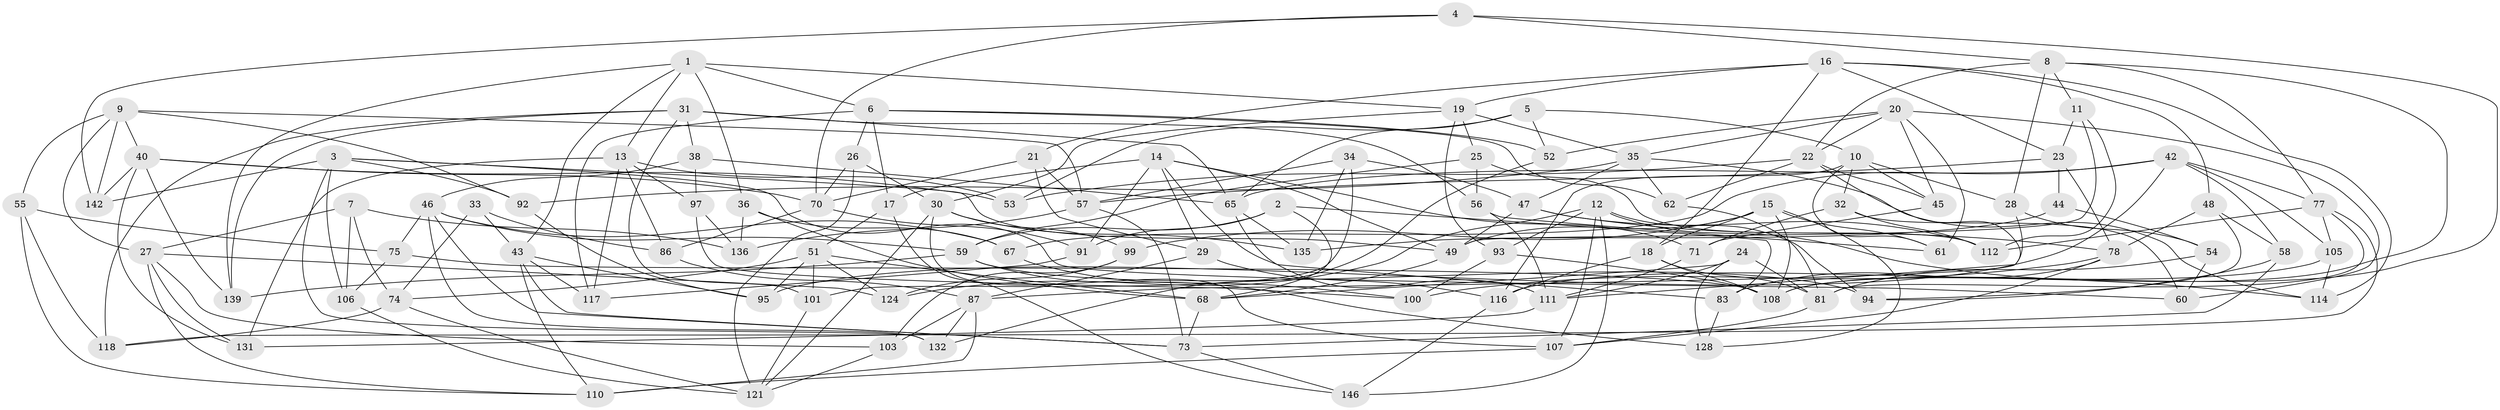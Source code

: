 // original degree distribution, {4: 1.0}
// Generated by graph-tools (version 1.1) at 2025/11/02/27/25 16:11:49]
// undirected, 103 vertices, 246 edges
graph export_dot {
graph [start="1"]
  node [color=gray90,style=filled];
  1 [super="+39"];
  2;
  3 [super="+98"];
  4;
  5;
  6 [super="+104"];
  7;
  8 [super="+143"];
  9 [super="+79"];
  10 [super="+64"];
  11;
  12 [super="+80"];
  13 [super="+109"];
  14 [super="+148"];
  15 [super="+66"];
  16 [super="+120"];
  17;
  18 [super="+63"];
  19 [super="+145"];
  20 [super="+113"];
  21;
  22 [super="+129"];
  23 [super="+37"];
  24;
  25;
  26;
  27 [super="+90"];
  28;
  29;
  30 [super="+41"];
  31 [super="+89"];
  32;
  33;
  34;
  35 [super="+84"];
  36;
  38;
  40 [super="+133"];
  42 [super="+76"];
  43 [super="+122"];
  44;
  45;
  46 [super="+50"];
  47 [super="+69"];
  48;
  49 [super="+96"];
  51 [super="+72"];
  52;
  53;
  54;
  55;
  56;
  57 [super="+125"];
  58;
  59 [super="+82"];
  60;
  61;
  62;
  65 [super="+102"];
  67;
  68 [super="+137"];
  70 [super="+140"];
  71;
  73 [super="+138"];
  74 [super="+88"];
  75;
  77 [super="+141"];
  78 [super="+85"];
  81 [super="+127"];
  83;
  86;
  87 [super="+147"];
  91;
  92;
  93;
  94;
  95;
  97;
  99;
  100;
  101;
  103;
  105;
  106;
  107 [super="+119"];
  108 [super="+123"];
  110 [super="+130"];
  111 [super="+115"];
  112 [super="+144"];
  114;
  116 [super="+126"];
  117;
  118;
  121 [super="+134"];
  124;
  128;
  131;
  132;
  135;
  136;
  139;
  142;
  146;
  1 -- 36;
  1 -- 19;
  1 -- 139;
  1 -- 13;
  1 -- 6;
  1 -- 43;
  2 -- 83;
  2 -- 91;
  2 -- 59;
  2 -- 68;
  3 -- 60;
  3 -- 142;
  3 -- 92;
  3 -- 49;
  3 -- 106;
  3 -- 132;
  4 -- 142;
  4 -- 70;
  4 -- 8;
  4 -- 108;
  5 -- 53;
  5 -- 52;
  5 -- 65;
  5 -- 10;
  6 -- 62;
  6 -- 17;
  6 -- 26;
  6 -- 52;
  6 -- 117;
  7 -- 106;
  7 -- 27;
  7 -- 74;
  7 -- 136;
  8 -- 22;
  8 -- 28;
  8 -- 108;
  8 -- 11;
  8 -- 77;
  9 -- 92;
  9 -- 40;
  9 -- 142;
  9 -- 55;
  9 -- 57;
  9 -- 27;
  10 -- 61;
  10 -- 32;
  10 -- 116;
  10 -- 45;
  10 -- 28;
  11 -- 23;
  11 -- 112;
  11 -- 49;
  12 -- 114;
  12 -- 124;
  12 -- 107;
  12 -- 146;
  12 -- 93;
  12 -- 94;
  13 -- 97;
  13 -- 53;
  13 -- 86;
  13 -- 117;
  13 -- 131;
  14 -- 29;
  14 -- 91;
  14 -- 71;
  14 -- 49;
  14 -- 83;
  14 -- 17;
  15 -- 99;
  15 -- 61;
  15 -- 49;
  15 -- 128;
  15 -- 18;
  15 -- 108;
  16 -- 21;
  16 -- 19;
  16 -- 48;
  16 -- 114;
  16 -- 23;
  16 -- 18;
  17 -- 146;
  17 -- 51;
  18 -- 116 [weight=2];
  18 -- 81;
  18 -- 108;
  19 -- 93;
  19 -- 25;
  19 -- 35;
  19 -- 30;
  20 -- 52;
  20 -- 35;
  20 -- 60;
  20 -- 61;
  20 -- 45;
  20 -- 22;
  21 -- 29;
  21 -- 70;
  21 -- 57;
  22 -- 45;
  22 -- 62;
  22 -- 53;
  22 -- 111;
  23 -- 44 [weight=2];
  23 -- 78;
  23 -- 57;
  24 -- 128;
  24 -- 68;
  24 -- 111;
  24 -- 81;
  25 -- 59;
  25 -- 56;
  25 -- 112;
  26 -- 70;
  26 -- 30;
  26 -- 121;
  27 -- 131;
  27 -- 103;
  27 -- 124;
  27 -- 110;
  28 -- 87;
  28 -- 54;
  29 -- 87;
  29 -- 116;
  30 -- 99;
  30 -- 107;
  30 -- 135;
  30 -- 121;
  31 -- 56;
  31 -- 139;
  31 -- 118;
  31 -- 65;
  31 -- 101;
  31 -- 38;
  32 -- 60;
  32 -- 112;
  32 -- 71;
  33 -- 86;
  33 -- 74 [weight=2];
  33 -- 43;
  34 -- 101;
  34 -- 135;
  34 -- 57;
  34 -- 47;
  35 -- 114;
  35 -- 47;
  35 -- 92;
  35 -- 62;
  36 -- 67;
  36 -- 136;
  36 -- 68;
  38 -- 97;
  38 -- 65;
  38 -- 46;
  40 -- 70;
  40 -- 53;
  40 -- 131;
  40 -- 139;
  40 -- 142;
  42 -- 67;
  42 -- 105;
  42 -- 58;
  42 -- 95;
  42 -- 77;
  42 -- 65;
  43 -- 73;
  43 -- 95;
  43 -- 117;
  43 -- 110;
  44 -- 135;
  44 -- 54;
  45 -- 71;
  46 -- 67;
  46 -- 75;
  46 -- 132;
  46 -- 59;
  46 -- 73;
  47 -- 112 [weight=2];
  47 -- 49;
  47 -- 78;
  48 -- 58;
  48 -- 94;
  48 -- 78;
  49 -- 68;
  51 -- 68;
  51 -- 74;
  51 -- 101;
  51 -- 124;
  51 -- 95;
  52 -- 132;
  54 -- 60;
  54 -- 81;
  55 -- 118;
  55 -- 75;
  55 -- 110;
  56 -- 111;
  56 -- 61;
  57 -- 136;
  57 -- 73;
  58 -- 94;
  58 -- 73;
  59 -- 128;
  59 -- 94;
  59 -- 139;
  62 -- 81;
  65 -- 135;
  65 -- 111;
  67 -- 100;
  68 -- 73;
  70 -- 91;
  70 -- 86;
  71 -- 111;
  73 -- 146;
  74 -- 118;
  74 -- 121;
  75 -- 106;
  75 -- 108;
  77 -- 105;
  77 -- 118;
  77 -- 81;
  77 -- 112;
  78 -- 100;
  78 -- 83;
  78 -- 107;
  81 -- 107;
  83 -- 128;
  86 -- 87;
  87 -- 103;
  87 -- 132;
  87 -- 110;
  91 -- 117;
  92 -- 95;
  93 -- 100;
  93 -- 108;
  97 -- 100;
  97 -- 136;
  99 -- 124;
  99 -- 103;
  101 -- 121;
  103 -- 121;
  105 -- 114;
  105 -- 116;
  106 -- 121;
  107 -- 110 [weight=2];
  111 -- 131;
  116 -- 146;
}
